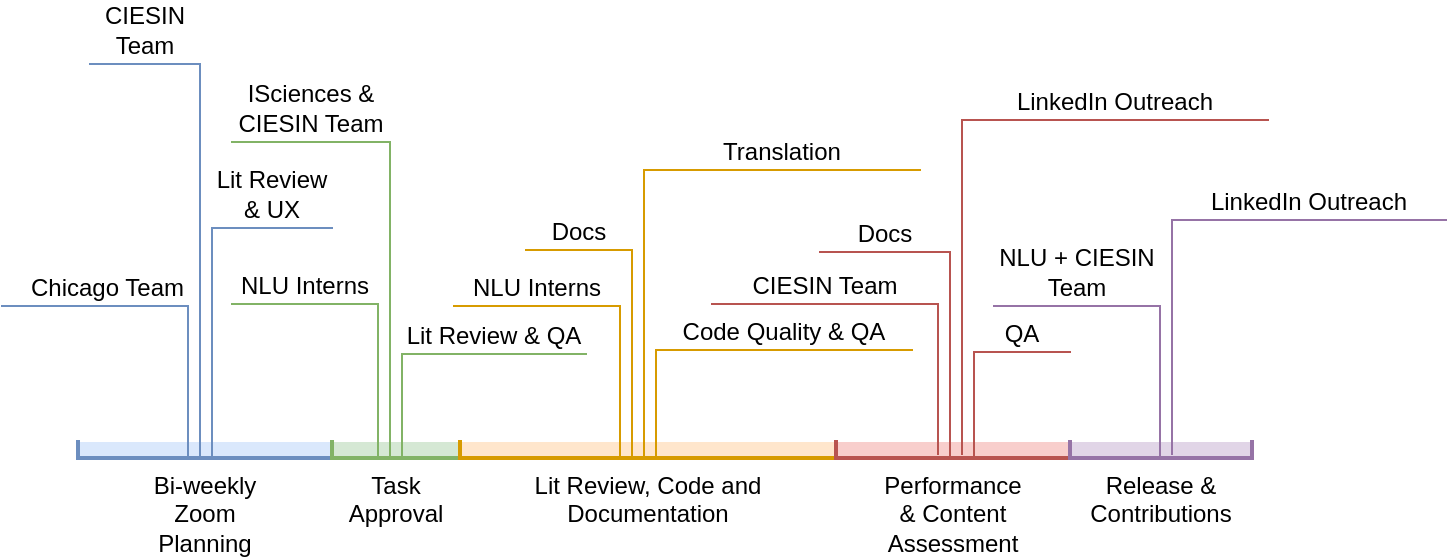 <mxfile version="24.7.17">
  <diagram id="PKRWb5A7ruBY07yZ8ys0" name="Page-1">
    <mxGraphModel dx="1222" dy="1174" grid="0" gridSize="10" guides="1" tooltips="1" connect="1" arrows="1" fold="1" page="1" pageScale="1" pageWidth="1169" pageHeight="827" math="0" shadow="0">
      <root>
        <mxCell id="0" />
        <mxCell id="1" parent="0" />
        <mxCell id="sa3Q6PPfzVvc455tmy0R-1" value="Bi-weekly&lt;div&gt;Zoom&lt;/div&gt;&lt;div&gt;Planning&lt;/div&gt;" style="shape=partialRectangle;whiteSpace=wrap;html=1;bottom=1;right=1;left=1;top=0;fillColor=#dae8fc;routingCenterX=-0.5;shadow=0;dashed=0;labelBackgroundColor=default;strokeColor=#6c8ebf;strokeWidth=2;fontFamily=Helvetica;fontSize=12;labelPosition=center;verticalLabelPosition=bottom;align=center;verticalAlign=top;" parent="1" vertex="1">
          <mxGeometry x="262" y="504" width="127" height="8" as="geometry" />
        </mxCell>
        <mxCell id="sa3Q6PPfzVvc455tmy0R-2" value="Task&lt;div&gt;Approval&lt;/div&gt;" style="shape=partialRectangle;whiteSpace=wrap;html=1;bottom=1;right=1;left=1;top=0;fillColor=#d5e8d4;routingCenterX=-0.5;shadow=0;dashed=0;labelBackgroundColor=default;strokeColor=#82b366;strokeWidth=2;fontFamily=Helvetica;fontSize=12;labelPosition=center;verticalLabelPosition=bottom;align=center;verticalAlign=top;" parent="1" vertex="1">
          <mxGeometry x="389" y="504" width="64" height="8" as="geometry" />
        </mxCell>
        <mxCell id="sa3Q6PPfzVvc455tmy0R-3" value="Lit Review, Code and Documentation" style="shape=partialRectangle;whiteSpace=wrap;html=1;bottom=1;right=1;left=1;top=0;fillColor=#ffe6cc;routingCenterX=-0.5;shadow=0;dashed=0;labelBackgroundColor=default;strokeColor=#d79b00;strokeWidth=2;fontFamily=Helvetica;fontSize=12;labelPosition=center;verticalLabelPosition=bottom;align=center;verticalAlign=top;" parent="1" vertex="1">
          <mxGeometry x="453" y="504" width="188" height="8" as="geometry" />
        </mxCell>
        <mxCell id="sa3Q6PPfzVvc455tmy0R-4" value="Performance&lt;div&gt;&amp;amp; Content&lt;/div&gt;&lt;div&gt;Assessment&lt;/div&gt;" style="shape=partialRectangle;whiteSpace=wrap;html=1;bottom=1;right=1;left=1;top=0;fillColor=#f8cecc;routingCenterX=-0.5;shadow=0;dashed=0;labelBackgroundColor=default;strokeColor=#b85450;strokeWidth=2;fontFamily=Helvetica;fontSize=12;verticalAlign=top;labelPosition=center;verticalLabelPosition=bottom;align=center;" parent="1" vertex="1">
          <mxGeometry x="641" y="504" width="117" height="8" as="geometry" />
        </mxCell>
        <mxCell id="sa3Q6PPfzVvc455tmy0R-5" value="Release &amp;amp; Contributions" style="shape=partialRectangle;whiteSpace=wrap;html=1;bottom=1;right=1;left=1;top=0;fillColor=#e1d5e7;routingCenterX=-0.5;shadow=0;dashed=0;labelBackgroundColor=default;strokeColor=#9673a6;strokeWidth=2;fontFamily=Helvetica;fontSize=12;labelPosition=center;verticalLabelPosition=bottom;align=center;verticalAlign=top;" parent="1" vertex="1">
          <mxGeometry x="758" y="504" width="91" height="8" as="geometry" />
        </mxCell>
        <mxCell id="sa3Q6PPfzVvc455tmy0R-6" value="CIESIN Team" style="shape=partialRectangle;whiteSpace=wrap;html=1;bottom=0;right=0;fillColor=none;direction=south;labelPosition=center;verticalLabelPosition=top;align=center;verticalAlign=bottom;strokeColor=#6c8ebf;" parent="1" vertex="1">
          <mxGeometry x="268" y="315" width="55" height="196" as="geometry" />
        </mxCell>
        <mxCell id="sa3Q6PPfzVvc455tmy0R-7" value="ISciences &amp;amp; CIESIN Team" style="shape=partialRectangle;whiteSpace=wrap;html=1;bottom=0;right=0;fillColor=none;direction=south;labelPosition=center;verticalLabelPosition=top;align=center;verticalAlign=bottom;strokeColor=#82b366;flipH=0;" parent="1" vertex="1">
          <mxGeometry x="339" y="354" width="79" height="158" as="geometry" />
        </mxCell>
        <mxCell id="sa3Q6PPfzVvc455tmy0R-8" value="Lit Review &amp;amp; UX" style="shape=partialRectangle;whiteSpace=wrap;html=1;bottom=0;right=0;fillColor=none;direction=south;labelPosition=center;verticalLabelPosition=top;align=center;verticalAlign=bottom;strokeColor=#6c8ebf;flipH=1;" parent="1" vertex="1">
          <mxGeometry x="329" y="397" width="60" height="114" as="geometry" />
        </mxCell>
        <mxCell id="sa3Q6PPfzVvc455tmy0R-9" value="Chicago Team" style="shape=partialRectangle;whiteSpace=wrap;html=1;bottom=0;right=0;fillColor=none;direction=south;labelPosition=center;verticalLabelPosition=top;align=right;verticalAlign=bottom;strokeColor=#6c8ebf;flipH=0;" parent="1" vertex="1">
          <mxGeometry x="224" y="436" width="93" height="75" as="geometry" />
        </mxCell>
        <mxCell id="sa3Q6PPfzVvc455tmy0R-10" value="NLU Interns" style="shape=partialRectangle;whiteSpace=wrap;html=1;bottom=0;right=0;fillColor=none;direction=south;labelPosition=center;verticalLabelPosition=top;align=center;verticalAlign=bottom;strokeColor=#82b366;flipH=0;" parent="1" vertex="1">
          <mxGeometry x="339" y="435" width="73" height="76" as="geometry" />
        </mxCell>
        <mxCell id="sa3Q6PPfzVvc455tmy0R-11" value="Lit Review &amp;amp; QA" style="shape=partialRectangle;whiteSpace=wrap;html=1;bottom=0;right=0;fillColor=none;direction=south;labelPosition=center;verticalLabelPosition=top;align=center;verticalAlign=bottom;strokeColor=#82b366;flipH=1;" parent="1" vertex="1">
          <mxGeometry x="424" y="460" width="92" height="52" as="geometry" />
        </mxCell>
        <mxCell id="sa3Q6PPfzVvc455tmy0R-12" value="Docs" style="shape=partialRectangle;whiteSpace=wrap;html=1;bottom=0;right=0;fillColor=none;direction=south;labelPosition=center;verticalLabelPosition=top;align=center;verticalAlign=bottom;strokeColor=#d79b00;flipH=0;" parent="1" vertex="1">
          <mxGeometry x="486" y="408" width="53" height="103" as="geometry" />
        </mxCell>
        <mxCell id="sa3Q6PPfzVvc455tmy0R-13" value="LinkedIn Outreach" style="shape=partialRectangle;whiteSpace=wrap;html=1;bottom=0;right=0;fillColor=none;direction=south;labelPosition=center;verticalLabelPosition=top;align=center;verticalAlign=bottom;strokeColor=#b85450;flipH=1;" parent="1" vertex="1">
          <mxGeometry x="704" y="343" width="153" height="167" as="geometry" />
        </mxCell>
        <mxCell id="sa3Q6PPfzVvc455tmy0R-14" value="Translation" style="shape=partialRectangle;whiteSpace=wrap;html=1;bottom=0;right=0;fillColor=none;direction=south;labelPosition=center;verticalLabelPosition=top;align=center;verticalAlign=bottom;strokeColor=#d79b00;flipH=1;" parent="1" vertex="1">
          <mxGeometry x="545" y="368" width="138" height="143" as="geometry" />
        </mxCell>
        <mxCell id="sa3Q6PPfzVvc455tmy0R-15" value="NLU Interns" style="shape=partialRectangle;whiteSpace=wrap;html=1;bottom=0;right=0;fillColor=none;direction=south;labelPosition=center;verticalLabelPosition=top;align=center;verticalAlign=bottom;strokeColor=#d79b00;flipH=0;" parent="1" vertex="1">
          <mxGeometry x="450" y="436" width="83" height="75" as="geometry" />
        </mxCell>
        <mxCell id="sa3Q6PPfzVvc455tmy0R-16" value="Code Quality &amp;amp; QA" style="shape=partialRectangle;whiteSpace=wrap;html=1;bottom=0;right=0;fillColor=none;direction=south;labelPosition=center;verticalLabelPosition=top;align=center;verticalAlign=bottom;strokeColor=#d79b00;flipH=1;" parent="1" vertex="1">
          <mxGeometry x="551" y="458" width="128" height="53" as="geometry" />
        </mxCell>
        <mxCell id="sa3Q6PPfzVvc455tmy0R-17" value="QA" style="shape=partialRectangle;whiteSpace=wrap;html=1;bottom=0;right=0;fillColor=none;direction=south;labelPosition=center;verticalLabelPosition=top;align=center;verticalAlign=bottom;strokeColor=#b85450;flipH=1;" parent="1" vertex="1">
          <mxGeometry x="710" y="459" width="48" height="53" as="geometry" />
        </mxCell>
        <mxCell id="sa3Q6PPfzVvc455tmy0R-18" value="Docs" style="shape=partialRectangle;whiteSpace=wrap;html=1;bottom=0;right=0;fillColor=none;direction=south;labelPosition=center;verticalLabelPosition=top;align=center;verticalAlign=bottom;strokeColor=#b85450;flipH=0;" parent="1" vertex="1">
          <mxGeometry x="633" y="409" width="65" height="103" as="geometry" />
        </mxCell>
        <mxCell id="sa3Q6PPfzVvc455tmy0R-19" value="CIESIN Team" style="shape=partialRectangle;whiteSpace=wrap;html=1;bottom=0;right=0;fillColor=none;direction=south;labelPosition=center;verticalLabelPosition=top;align=center;verticalAlign=bottom;strokeColor=#b85450;flipH=0;" parent="1" vertex="1">
          <mxGeometry x="579" y="435" width="113" height="75" as="geometry" />
        </mxCell>
        <mxCell id="sa3Q6PPfzVvc455tmy0R-20" value="NLU + CIESIN&lt;div&gt;Team&lt;/div&gt;" style="shape=partialRectangle;whiteSpace=wrap;html=1;bottom=0;right=0;fillColor=none;direction=south;labelPosition=center;verticalLabelPosition=top;align=center;verticalAlign=bottom;strokeColor=#9673a6;flipH=0;" parent="1" vertex="1">
          <mxGeometry x="720" y="436" width="83" height="75" as="geometry" />
        </mxCell>
        <mxCell id="sa3Q6PPfzVvc455tmy0R-21" value="LinkedIn Outreach" style="shape=partialRectangle;whiteSpace=wrap;html=1;bottom=0;right=0;fillColor=none;direction=south;labelPosition=center;verticalLabelPosition=top;align=center;verticalAlign=bottom;strokeColor=#9673a6;flipH=1;" parent="1" vertex="1">
          <mxGeometry x="809" y="393" width="137" height="117" as="geometry" />
        </mxCell>
      </root>
    </mxGraphModel>
  </diagram>
</mxfile>
